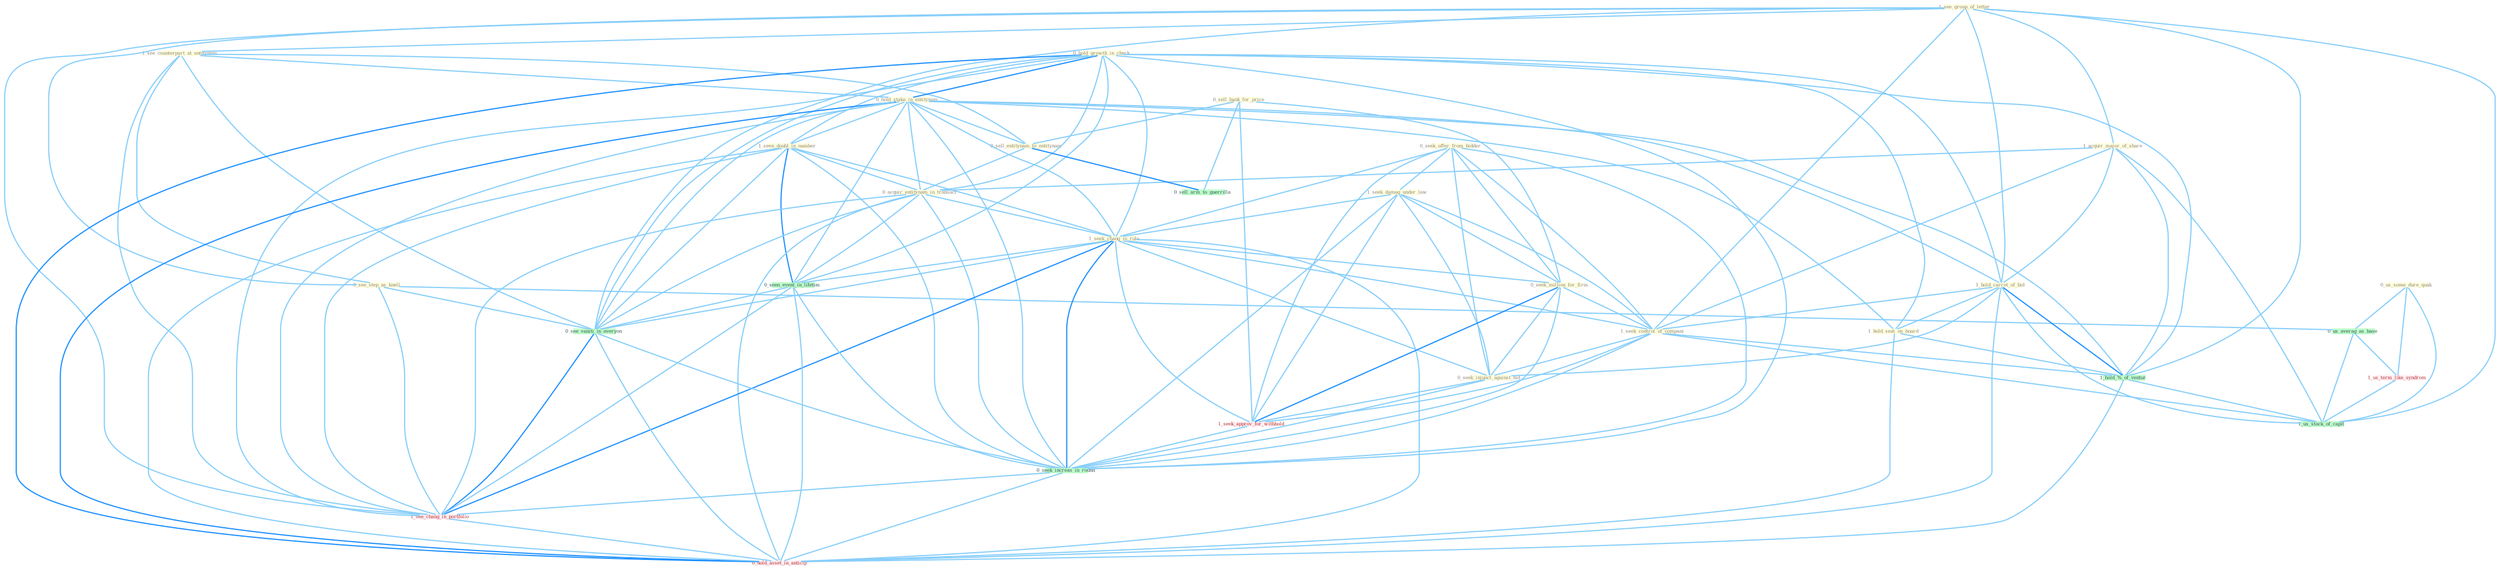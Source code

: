 Graph G{ 
    node
    [shape=polygon,style=filled,width=.5,height=.06,color="#BDFCC9",fixedsize=true,fontsize=4,
    fontcolor="#2f4f4f"];
    {node
    [color="#ffffe0", fontcolor="#8b7d6b"] "1_see_group_of_letter " "1_see_counterpart_at_entitynam " "0_hold_growth_in_check " "0_sell_bank_for_price " "0_hold_stake_in_entitynam " "1_acquir_major_of_share " "0_us_some_dure_quak " "0_see_step_as_knell " "0_seek_offer_from_bidder " "1_seen_doubl_in_number " "1_seek_damag_under_law " "0_sell_entitynam_to_entitynam " "0_acquir_entitynam_in_transact " "1_seek_chang_in_rule " "1_hold_carrot_of_bid " "0_seek_million_for_firm " "1_seek_control_of_compani " "0_seek_injunct_against_bid " "1_hold_seat_on_board "}
{node [color="#fff0f5", fontcolor="#b22222"] "1_us_term_like_syndrom " "1_seek_approv_for_withhold " "1_see_chang_in_portfolio " "0_hold_asset_in_anticip "}
edge [color="#B0E2FF"];

	"1_see_group_of_letter " -- "1_see_counterpart_at_entitynam " [w="1", color="#87cefa" ];
	"1_see_group_of_letter " -- "1_acquir_major_of_share " [w="1", color="#87cefa" ];
	"1_see_group_of_letter " -- "0_see_step_as_knell " [w="1", color="#87cefa" ];
	"1_see_group_of_letter " -- "1_hold_carrot_of_bid " [w="1", color="#87cefa" ];
	"1_see_group_of_letter " -- "1_seek_control_of_compani " [w="1", color="#87cefa" ];
	"1_see_group_of_letter " -- "1_hold_%_of_ventur " [w="1", color="#87cefa" ];
	"1_see_group_of_letter " -- "0_see_vaniti_in_everyon " [w="1", color="#87cefa" ];
	"1_see_group_of_letter " -- "1_us_stock_of_capit " [w="1", color="#87cefa" ];
	"1_see_group_of_letter " -- "1_see_chang_in_portfolio " [w="1", color="#87cefa" ];
	"1_see_counterpart_at_entitynam " -- "0_hold_stake_in_entitynam " [w="1", color="#87cefa" ];
	"1_see_counterpart_at_entitynam " -- "0_see_step_as_knell " [w="1", color="#87cefa" ];
	"1_see_counterpart_at_entitynam " -- "0_sell_entitynam_to_entitynam " [w="1", color="#87cefa" ];
	"1_see_counterpart_at_entitynam " -- "0_see_vaniti_in_everyon " [w="1", color="#87cefa" ];
	"1_see_counterpart_at_entitynam " -- "1_see_chang_in_portfolio " [w="1", color="#87cefa" ];
	"0_hold_growth_in_check " -- "0_hold_stake_in_entitynam " [w="2", color="#1e90ff" , len=0.8];
	"0_hold_growth_in_check " -- "1_seen_doubl_in_number " [w="1", color="#87cefa" ];
	"0_hold_growth_in_check " -- "0_acquir_entitynam_in_transact " [w="1", color="#87cefa" ];
	"0_hold_growth_in_check " -- "1_seek_chang_in_rule " [w="1", color="#87cefa" ];
	"0_hold_growth_in_check " -- "1_hold_carrot_of_bid " [w="1", color="#87cefa" ];
	"0_hold_growth_in_check " -- "1_hold_seat_on_board " [w="1", color="#87cefa" ];
	"0_hold_growth_in_check " -- "0_seen_event_in_lifetim " [w="1", color="#87cefa" ];
	"0_hold_growth_in_check " -- "1_hold_%_of_ventur " [w="1", color="#87cefa" ];
	"0_hold_growth_in_check " -- "0_see_vaniti_in_everyon " [w="1", color="#87cefa" ];
	"0_hold_growth_in_check " -- "0_seek_increas_in_round " [w="1", color="#87cefa" ];
	"0_hold_growth_in_check " -- "1_see_chang_in_portfolio " [w="1", color="#87cefa" ];
	"0_hold_growth_in_check " -- "0_hold_asset_in_anticip " [w="2", color="#1e90ff" , len=0.8];
	"0_sell_bank_for_price " -- "0_sell_entitynam_to_entitynam " [w="1", color="#87cefa" ];
	"0_sell_bank_for_price " -- "0_seek_million_for_firm " [w="1", color="#87cefa" ];
	"0_sell_bank_for_price " -- "1_seek_approv_for_withhold " [w="1", color="#87cefa" ];
	"0_sell_bank_for_price " -- "0_sell_arm_to_guerrilla " [w="1", color="#87cefa" ];
	"0_hold_stake_in_entitynam " -- "1_seen_doubl_in_number " [w="1", color="#87cefa" ];
	"0_hold_stake_in_entitynam " -- "0_sell_entitynam_to_entitynam " [w="1", color="#87cefa" ];
	"0_hold_stake_in_entitynam " -- "0_acquir_entitynam_in_transact " [w="1", color="#87cefa" ];
	"0_hold_stake_in_entitynam " -- "1_seek_chang_in_rule " [w="1", color="#87cefa" ];
	"0_hold_stake_in_entitynam " -- "1_hold_carrot_of_bid " [w="1", color="#87cefa" ];
	"0_hold_stake_in_entitynam " -- "1_hold_seat_on_board " [w="1", color="#87cefa" ];
	"0_hold_stake_in_entitynam " -- "0_seen_event_in_lifetim " [w="1", color="#87cefa" ];
	"0_hold_stake_in_entitynam " -- "1_hold_%_of_ventur " [w="1", color="#87cefa" ];
	"0_hold_stake_in_entitynam " -- "0_see_vaniti_in_everyon " [w="1", color="#87cefa" ];
	"0_hold_stake_in_entitynam " -- "0_seek_increas_in_round " [w="1", color="#87cefa" ];
	"0_hold_stake_in_entitynam " -- "1_see_chang_in_portfolio " [w="1", color="#87cefa" ];
	"0_hold_stake_in_entitynam " -- "0_hold_asset_in_anticip " [w="2", color="#1e90ff" , len=0.8];
	"1_acquir_major_of_share " -- "0_acquir_entitynam_in_transact " [w="1", color="#87cefa" ];
	"1_acquir_major_of_share " -- "1_hold_carrot_of_bid " [w="1", color="#87cefa" ];
	"1_acquir_major_of_share " -- "1_seek_control_of_compani " [w="1", color="#87cefa" ];
	"1_acquir_major_of_share " -- "1_hold_%_of_ventur " [w="1", color="#87cefa" ];
	"1_acquir_major_of_share " -- "1_us_stock_of_capit " [w="1", color="#87cefa" ];
	"0_us_some_dure_quak " -- "0_us_averag_as_base " [w="1", color="#87cefa" ];
	"0_us_some_dure_quak " -- "1_us_term_like_syndrom " [w="1", color="#87cefa" ];
	"0_us_some_dure_quak " -- "1_us_stock_of_capit " [w="1", color="#87cefa" ];
	"0_see_step_as_knell " -- "0_us_averag_as_base " [w="1", color="#87cefa" ];
	"0_see_step_as_knell " -- "0_see_vaniti_in_everyon " [w="1", color="#87cefa" ];
	"0_see_step_as_knell " -- "1_see_chang_in_portfolio " [w="1", color="#87cefa" ];
	"0_seek_offer_from_bidder " -- "1_seek_damag_under_law " [w="1", color="#87cefa" ];
	"0_seek_offer_from_bidder " -- "1_seek_chang_in_rule " [w="1", color="#87cefa" ];
	"0_seek_offer_from_bidder " -- "0_seek_million_for_firm " [w="1", color="#87cefa" ];
	"0_seek_offer_from_bidder " -- "1_seek_control_of_compani " [w="1", color="#87cefa" ];
	"0_seek_offer_from_bidder " -- "0_seek_injunct_against_bid " [w="1", color="#87cefa" ];
	"0_seek_offer_from_bidder " -- "1_seek_approv_for_withhold " [w="1", color="#87cefa" ];
	"0_seek_offer_from_bidder " -- "0_seek_increas_in_round " [w="1", color="#87cefa" ];
	"1_seen_doubl_in_number " -- "0_acquir_entitynam_in_transact " [w="1", color="#87cefa" ];
	"1_seen_doubl_in_number " -- "1_seek_chang_in_rule " [w="1", color="#87cefa" ];
	"1_seen_doubl_in_number " -- "0_seen_event_in_lifetim " [w="2", color="#1e90ff" , len=0.8];
	"1_seen_doubl_in_number " -- "0_see_vaniti_in_everyon " [w="1", color="#87cefa" ];
	"1_seen_doubl_in_number " -- "0_seek_increas_in_round " [w="1", color="#87cefa" ];
	"1_seen_doubl_in_number " -- "1_see_chang_in_portfolio " [w="1", color="#87cefa" ];
	"1_seen_doubl_in_number " -- "0_hold_asset_in_anticip " [w="1", color="#87cefa" ];
	"1_seek_damag_under_law " -- "1_seek_chang_in_rule " [w="1", color="#87cefa" ];
	"1_seek_damag_under_law " -- "0_seek_million_for_firm " [w="1", color="#87cefa" ];
	"1_seek_damag_under_law " -- "1_seek_control_of_compani " [w="1", color="#87cefa" ];
	"1_seek_damag_under_law " -- "0_seek_injunct_against_bid " [w="1", color="#87cefa" ];
	"1_seek_damag_under_law " -- "1_seek_approv_for_withhold " [w="1", color="#87cefa" ];
	"1_seek_damag_under_law " -- "0_seek_increas_in_round " [w="1", color="#87cefa" ];
	"0_sell_entitynam_to_entitynam " -- "0_acquir_entitynam_in_transact " [w="1", color="#87cefa" ];
	"0_sell_entitynam_to_entitynam " -- "0_sell_arm_to_guerrilla " [w="2", color="#1e90ff" , len=0.8];
	"0_acquir_entitynam_in_transact " -- "1_seek_chang_in_rule " [w="1", color="#87cefa" ];
	"0_acquir_entitynam_in_transact " -- "0_seen_event_in_lifetim " [w="1", color="#87cefa" ];
	"0_acquir_entitynam_in_transact " -- "0_see_vaniti_in_everyon " [w="1", color="#87cefa" ];
	"0_acquir_entitynam_in_transact " -- "0_seek_increas_in_round " [w="1", color="#87cefa" ];
	"0_acquir_entitynam_in_transact " -- "1_see_chang_in_portfolio " [w="1", color="#87cefa" ];
	"0_acquir_entitynam_in_transact " -- "0_hold_asset_in_anticip " [w="1", color="#87cefa" ];
	"1_seek_chang_in_rule " -- "0_seek_million_for_firm " [w="1", color="#87cefa" ];
	"1_seek_chang_in_rule " -- "1_seek_control_of_compani " [w="1", color="#87cefa" ];
	"1_seek_chang_in_rule " -- "0_seek_injunct_against_bid " [w="1", color="#87cefa" ];
	"1_seek_chang_in_rule " -- "0_seen_event_in_lifetim " [w="1", color="#87cefa" ];
	"1_seek_chang_in_rule " -- "1_seek_approv_for_withhold " [w="1", color="#87cefa" ];
	"1_seek_chang_in_rule " -- "0_see_vaniti_in_everyon " [w="1", color="#87cefa" ];
	"1_seek_chang_in_rule " -- "0_seek_increas_in_round " [w="2", color="#1e90ff" , len=0.8];
	"1_seek_chang_in_rule " -- "1_see_chang_in_portfolio " [w="2", color="#1e90ff" , len=0.8];
	"1_seek_chang_in_rule " -- "0_hold_asset_in_anticip " [w="1", color="#87cefa" ];
	"1_hold_carrot_of_bid " -- "1_seek_control_of_compani " [w="1", color="#87cefa" ];
	"1_hold_carrot_of_bid " -- "0_seek_injunct_against_bid " [w="1", color="#87cefa" ];
	"1_hold_carrot_of_bid " -- "1_hold_seat_on_board " [w="1", color="#87cefa" ];
	"1_hold_carrot_of_bid " -- "1_hold_%_of_ventur " [w="2", color="#1e90ff" , len=0.8];
	"1_hold_carrot_of_bid " -- "1_us_stock_of_capit " [w="1", color="#87cefa" ];
	"1_hold_carrot_of_bid " -- "0_hold_asset_in_anticip " [w="1", color="#87cefa" ];
	"0_seek_million_for_firm " -- "1_seek_control_of_compani " [w="1", color="#87cefa" ];
	"0_seek_million_for_firm " -- "0_seek_injunct_against_bid " [w="1", color="#87cefa" ];
	"0_seek_million_for_firm " -- "1_seek_approv_for_withhold " [w="2", color="#1e90ff" , len=0.8];
	"0_seek_million_for_firm " -- "0_seek_increas_in_round " [w="1", color="#87cefa" ];
	"1_seek_control_of_compani " -- "0_seek_injunct_against_bid " [w="1", color="#87cefa" ];
	"1_seek_control_of_compani " -- "1_seek_approv_for_withhold " [w="1", color="#87cefa" ];
	"1_seek_control_of_compani " -- "1_hold_%_of_ventur " [w="1", color="#87cefa" ];
	"1_seek_control_of_compani " -- "0_seek_increas_in_round " [w="1", color="#87cefa" ];
	"1_seek_control_of_compani " -- "1_us_stock_of_capit " [w="1", color="#87cefa" ];
	"0_seek_injunct_against_bid " -- "1_seek_approv_for_withhold " [w="1", color="#87cefa" ];
	"0_seek_injunct_against_bid " -- "0_seek_increas_in_round " [w="1", color="#87cefa" ];
	"1_hold_seat_on_board " -- "1_hold_%_of_ventur " [w="1", color="#87cefa" ];
	"1_hold_seat_on_board " -- "0_hold_asset_in_anticip " [w="1", color="#87cefa" ];
	"0_seen_event_in_lifetim " -- "0_see_vaniti_in_everyon " [w="1", color="#87cefa" ];
	"0_seen_event_in_lifetim " -- "0_seek_increas_in_round " [w="1", color="#87cefa" ];
	"0_seen_event_in_lifetim " -- "1_see_chang_in_portfolio " [w="1", color="#87cefa" ];
	"0_seen_event_in_lifetim " -- "0_hold_asset_in_anticip " [w="1", color="#87cefa" ];
	"0_us_averag_as_base " -- "1_us_term_like_syndrom " [w="1", color="#87cefa" ];
	"0_us_averag_as_base " -- "1_us_stock_of_capit " [w="1", color="#87cefa" ];
	"1_us_term_like_syndrom " -- "1_us_stock_of_capit " [w="1", color="#87cefa" ];
	"1_seek_approv_for_withhold " -- "0_seek_increas_in_round " [w="1", color="#87cefa" ];
	"1_hold_%_of_ventur " -- "1_us_stock_of_capit " [w="1", color="#87cefa" ];
	"1_hold_%_of_ventur " -- "0_hold_asset_in_anticip " [w="1", color="#87cefa" ];
	"0_see_vaniti_in_everyon " -- "0_seek_increas_in_round " [w="1", color="#87cefa" ];
	"0_see_vaniti_in_everyon " -- "1_see_chang_in_portfolio " [w="2", color="#1e90ff" , len=0.8];
	"0_see_vaniti_in_everyon " -- "0_hold_asset_in_anticip " [w="1", color="#87cefa" ];
	"0_seek_increas_in_round " -- "1_see_chang_in_portfolio " [w="1", color="#87cefa" ];
	"0_seek_increas_in_round " -- "0_hold_asset_in_anticip " [w="1", color="#87cefa" ];
	"1_see_chang_in_portfolio " -- "0_hold_asset_in_anticip " [w="1", color="#87cefa" ];
}